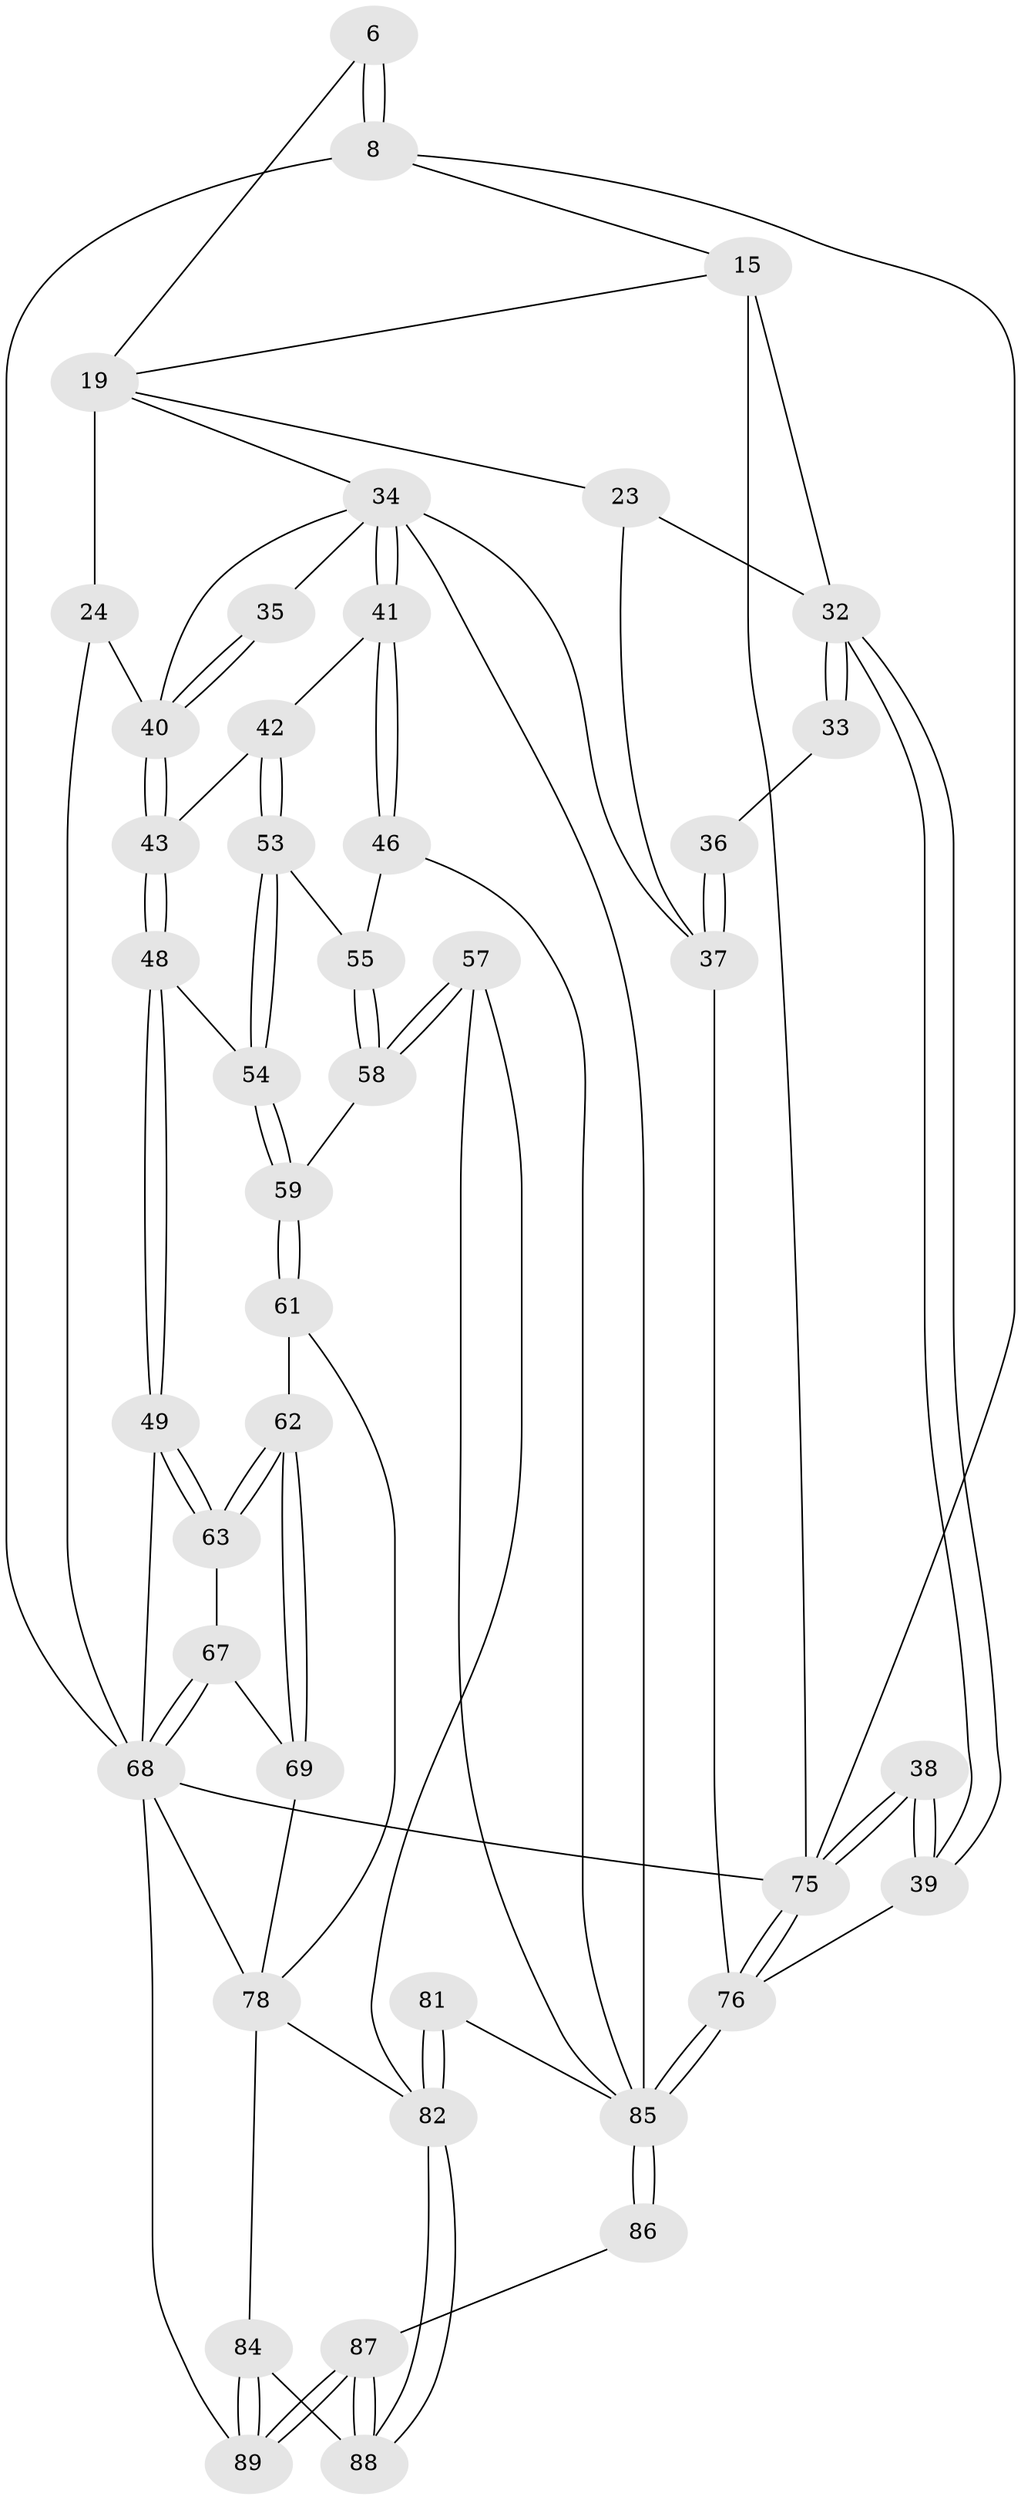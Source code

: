 // original degree distribution, {3: 0.02247191011235955, 4: 0.23595505617977527, 5: 0.5393258426966292, 6: 0.20224719101123595}
// Generated by graph-tools (version 1.1) at 2025/04/03/04/25 22:04:40]
// undirected, 44 vertices, 104 edges
graph export_dot {
graph [start="1"]
  node [color=gray90,style=filled];
  6 [pos="+0.809146645735697+0.05614012375106"];
  8 [pos="+0.8991576122380991+0.11973853951800394",super="+2"];
  15 [pos="+1+0.23690214085854858",super="+12"];
  19 [pos="+0.4963959023108985+0.2655455595755876",super="+18+9"];
  23 [pos="+0.7047275257870294+0.3413338006197366"];
  24 [pos="+0+0.14637163444801163",super="+17+16+10"];
  32 [pos="+0.8921878994056957+0.5713231289826034",super="+20+22"];
  33 [pos="+0.8375552691421952+0.5600691037973363"];
  34 [pos="+0.4523199994796788+0.4524343500487691",super="+31"];
  35 [pos="+0.37058821359251315+0.47280292809873226"];
  36 [pos="+0.8231300809773505+0.5636383212965294"];
  37 [pos="+0.7621878479872061+0.587064025706545",super="+29+28"];
  38 [pos="+1+0.6177135528757534"];
  39 [pos="+0.9278463435274225+0.589322947709046"];
  40 [pos="+0.3224251262188521+0.5119363457376019",super="+25+26"];
  41 [pos="+0.44553133173010107+0.5578717050275479"];
  42 [pos="+0.3613687144998302+0.5911869847807402"];
  43 [pos="+0.32187671564472625+0.5145165325401774"];
  46 [pos="+0.4824577575580173+0.5989396272422827"];
  48 [pos="+0.2155956313384439+0.5790887547265855"];
  49 [pos="+0.11798695898491827+0.591345838271928"];
  53 [pos="+0.35582411934003944+0.6265973581007486"];
  54 [pos="+0.34768265214003896+0.655600083920996"];
  55 [pos="+0.45045159768831095+0.6122333429333332"];
  57 [pos="+0.4466122199611387+0.7213362004592977"];
  58 [pos="+0.37900250006268027+0.6750604879753781"];
  59 [pos="+0.34794215141420837+0.6576858465092742"];
  61 [pos="+0.2620888724502773+0.7435997290923122"];
  62 [pos="+0.1960053985068869+0.7168910939321453"];
  63 [pos="+0.12530517784295003+0.6138686601275644"];
  67 [pos="+0.05976959309733965+0.7550482503796964"];
  68 [pos="+0+0.8770584902510832",super="+51+50+52"];
  69 [pos="+0.13911938686266856+0.7990311456932232"];
  75 [pos="+1+1",super="+14"];
  76 [pos="+1+1",super="+70+60+47"];
  78 [pos="+0.22875893779046705+0.8770618299890939",super="+74+66"];
  81 [pos="+0.42357554289576427+0.8619419612673411"];
  82 [pos="+0.30501326565375464+0.944945296036814",super="+77+65+64"];
  84 [pos="+0.1438126472244576+0.928231701499181",super="+83"];
  85 [pos="+0.7536461433301177+1",super="+79+80+71"];
  86 [pos="+0.4382971279154525+1"];
  87 [pos="+0.4170128811629919+1"];
  88 [pos="+0.3054736175194621+0.9753036503120196"];
  89 [pos="+0.0770314886135199+1"];
  6 -- 8 [weight=2];
  6 -- 8;
  6 -- 19;
  8 -- 75;
  8 -- 68;
  8 -- 15;
  15 -- 75;
  15 -- 32 [weight=2];
  15 -- 19;
  19 -- 24 [weight=3];
  19 -- 23;
  19 -- 34;
  23 -- 37;
  23 -- 32;
  24 -- 40;
  24 -- 68 [weight=3];
  32 -- 33 [weight=2];
  32 -- 33;
  32 -- 39;
  32 -- 39;
  33 -- 36;
  34 -- 35;
  34 -- 41;
  34 -- 41;
  34 -- 85;
  34 -- 37;
  34 -- 40;
  35 -- 40 [weight=2];
  35 -- 40;
  36 -- 37 [weight=2];
  36 -- 37;
  37 -- 76;
  38 -- 39;
  38 -- 39;
  38 -- 75 [weight=2];
  38 -- 75;
  39 -- 76;
  40 -- 43;
  40 -- 43;
  41 -- 42;
  41 -- 46;
  41 -- 46;
  42 -- 43;
  42 -- 53;
  42 -- 53;
  43 -- 48;
  43 -- 48;
  46 -- 55;
  46 -- 85;
  48 -- 49;
  48 -- 49;
  48 -- 54;
  49 -- 63;
  49 -- 63;
  49 -- 68;
  53 -- 54;
  53 -- 54;
  53 -- 55;
  54 -- 59;
  54 -- 59;
  55 -- 58;
  55 -- 58;
  57 -- 58;
  57 -- 58;
  57 -- 82;
  57 -- 85;
  58 -- 59;
  59 -- 61;
  59 -- 61;
  61 -- 62;
  61 -- 78;
  62 -- 63;
  62 -- 63;
  62 -- 69;
  62 -- 69;
  63 -- 67;
  67 -- 68;
  67 -- 68;
  67 -- 69;
  68 -- 89;
  68 -- 75;
  68 -- 78;
  69 -- 78;
  75 -- 76;
  75 -- 76;
  76 -- 85 [weight=3];
  76 -- 85;
  78 -- 84 [weight=2];
  78 -- 82 [weight=2];
  81 -- 82 [weight=2];
  81 -- 82;
  81 -- 85;
  82 -- 88;
  82 -- 88;
  84 -- 89;
  84 -- 89;
  84 -- 88;
  85 -- 86 [weight=2];
  85 -- 86;
  86 -- 87;
  87 -- 88;
  87 -- 88;
  87 -- 89;
  87 -- 89;
}
